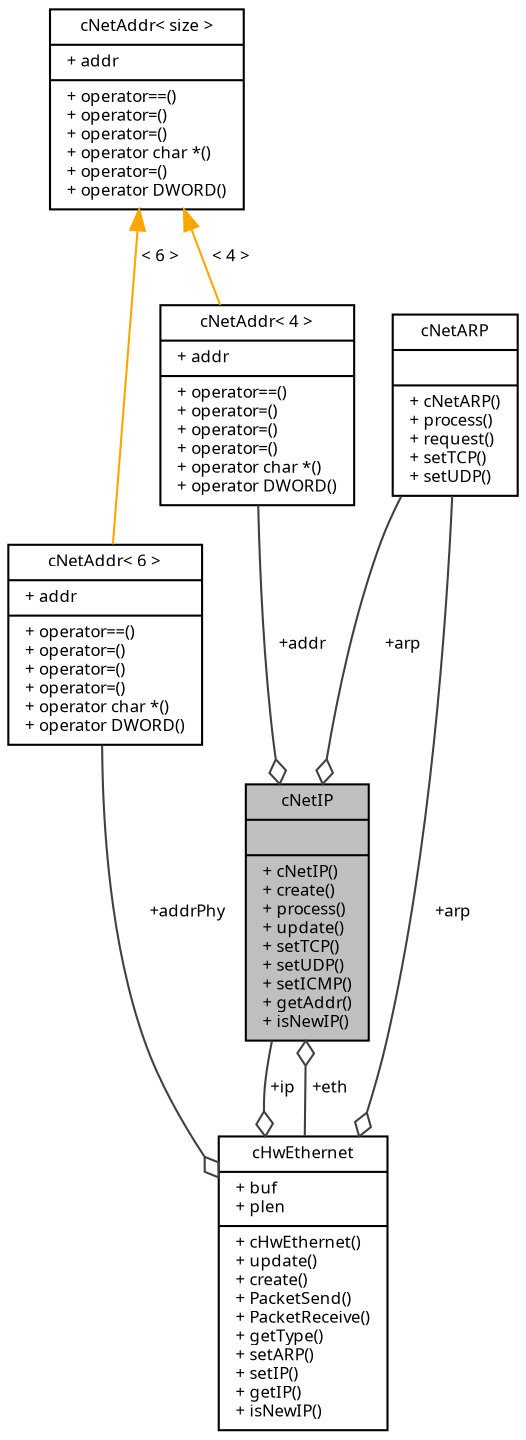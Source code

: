 digraph "cNetIP"
{
  edge [fontname="Sans",fontsize="8",labelfontname="Sans",labelfontsize="8"];
  node [fontname="Sans",fontsize="8",shape=record];
  Node1 [label="{cNetIP\n||+ cNetIP()\l+ create()\l+ process()\l+ update()\l+ setTCP()\l+ setUDP()\l+ setICMP()\l+ getAddr()\l+ isNewIP()\l}",height=0.2,width=0.4,color="black", fillcolor="grey75", style="filled", fontcolor="black"];
  Node2 -> Node1 [color="grey25",fontsize="8",style="solid",label=" +eth" ,arrowhead="odiamond",fontname="Sans"];
  Node2 [label="{cHwEthernet\n|+ buf\l+ plen\l|+ cHwEthernet()\l+ update()\l+ create()\l+ PacketSend()\l+ PacketReceive()\l+ getType()\l+ setARP()\l+ setIP()\l+ getIP()\l+ isNewIP()\l}",height=0.2,width=0.4,color="black", fillcolor="white", style="filled",URL="$classc_hw_ethernet.html"];
  Node1 -> Node2 [color="grey25",fontsize="8",style="solid",label=" +ip" ,arrowhead="odiamond",fontname="Sans"];
  Node3 -> Node2 [color="grey25",fontsize="8",style="solid",label=" +addrPhy" ,arrowhead="odiamond",fontname="Sans"];
  Node3 [label="{cNetAddr\< 6 \>\n|+ addr\l|+ operator==()\l+ operator=()\l+ operator=()\l+ operator=()\l+ operator char *()\l+ operator DWORD()\l}",height=0.2,width=0.4,color="black", fillcolor="white", style="filled",URL="$classc_net_addr.html"];
  Node4 -> Node3 [dir="back",color="orange",fontsize="8",style="solid",label=" \< 6 \>" ,fontname="Sans"];
  Node4 [label="{cNetAddr\< size \>\n|+ addr\l|+ operator==()\l+ operator=()\l+ operator=()\l+ operator char *()\l+ operator=()\l+ operator DWORD()\l}",height=0.2,width=0.4,color="black", fillcolor="white", style="filled",URL="$classc_net_addr.html"];
  Node5 -> Node2 [color="grey25",fontsize="8",style="solid",label=" +arp" ,arrowhead="odiamond",fontname="Sans"];
  Node5 [label="{cNetARP\n||+ cNetARP()\l+ process()\l+ request()\l+ setTCP()\l+ setUDP()\l}",height=0.2,width=0.4,color="black", fillcolor="white", style="filled",URL="$classc_net_a_r_p.html"];
  Node6 -> Node1 [color="grey25",fontsize="8",style="solid",label=" +addr" ,arrowhead="odiamond",fontname="Sans"];
  Node6 [label="{cNetAddr\< 4 \>\n|+ addr\l|+ operator==()\l+ operator=()\l+ operator=()\l+ operator=()\l+ operator char *()\l+ operator DWORD()\l}",height=0.2,width=0.4,color="black", fillcolor="white", style="filled",URL="$classc_net_addr.html"];
  Node4 -> Node6 [dir="back",color="orange",fontsize="8",style="solid",label=" \< 4 \>" ,fontname="Sans"];
  Node5 -> Node1 [color="grey25",fontsize="8",style="solid",label=" +arp" ,arrowhead="odiamond",fontname="Sans"];
}
